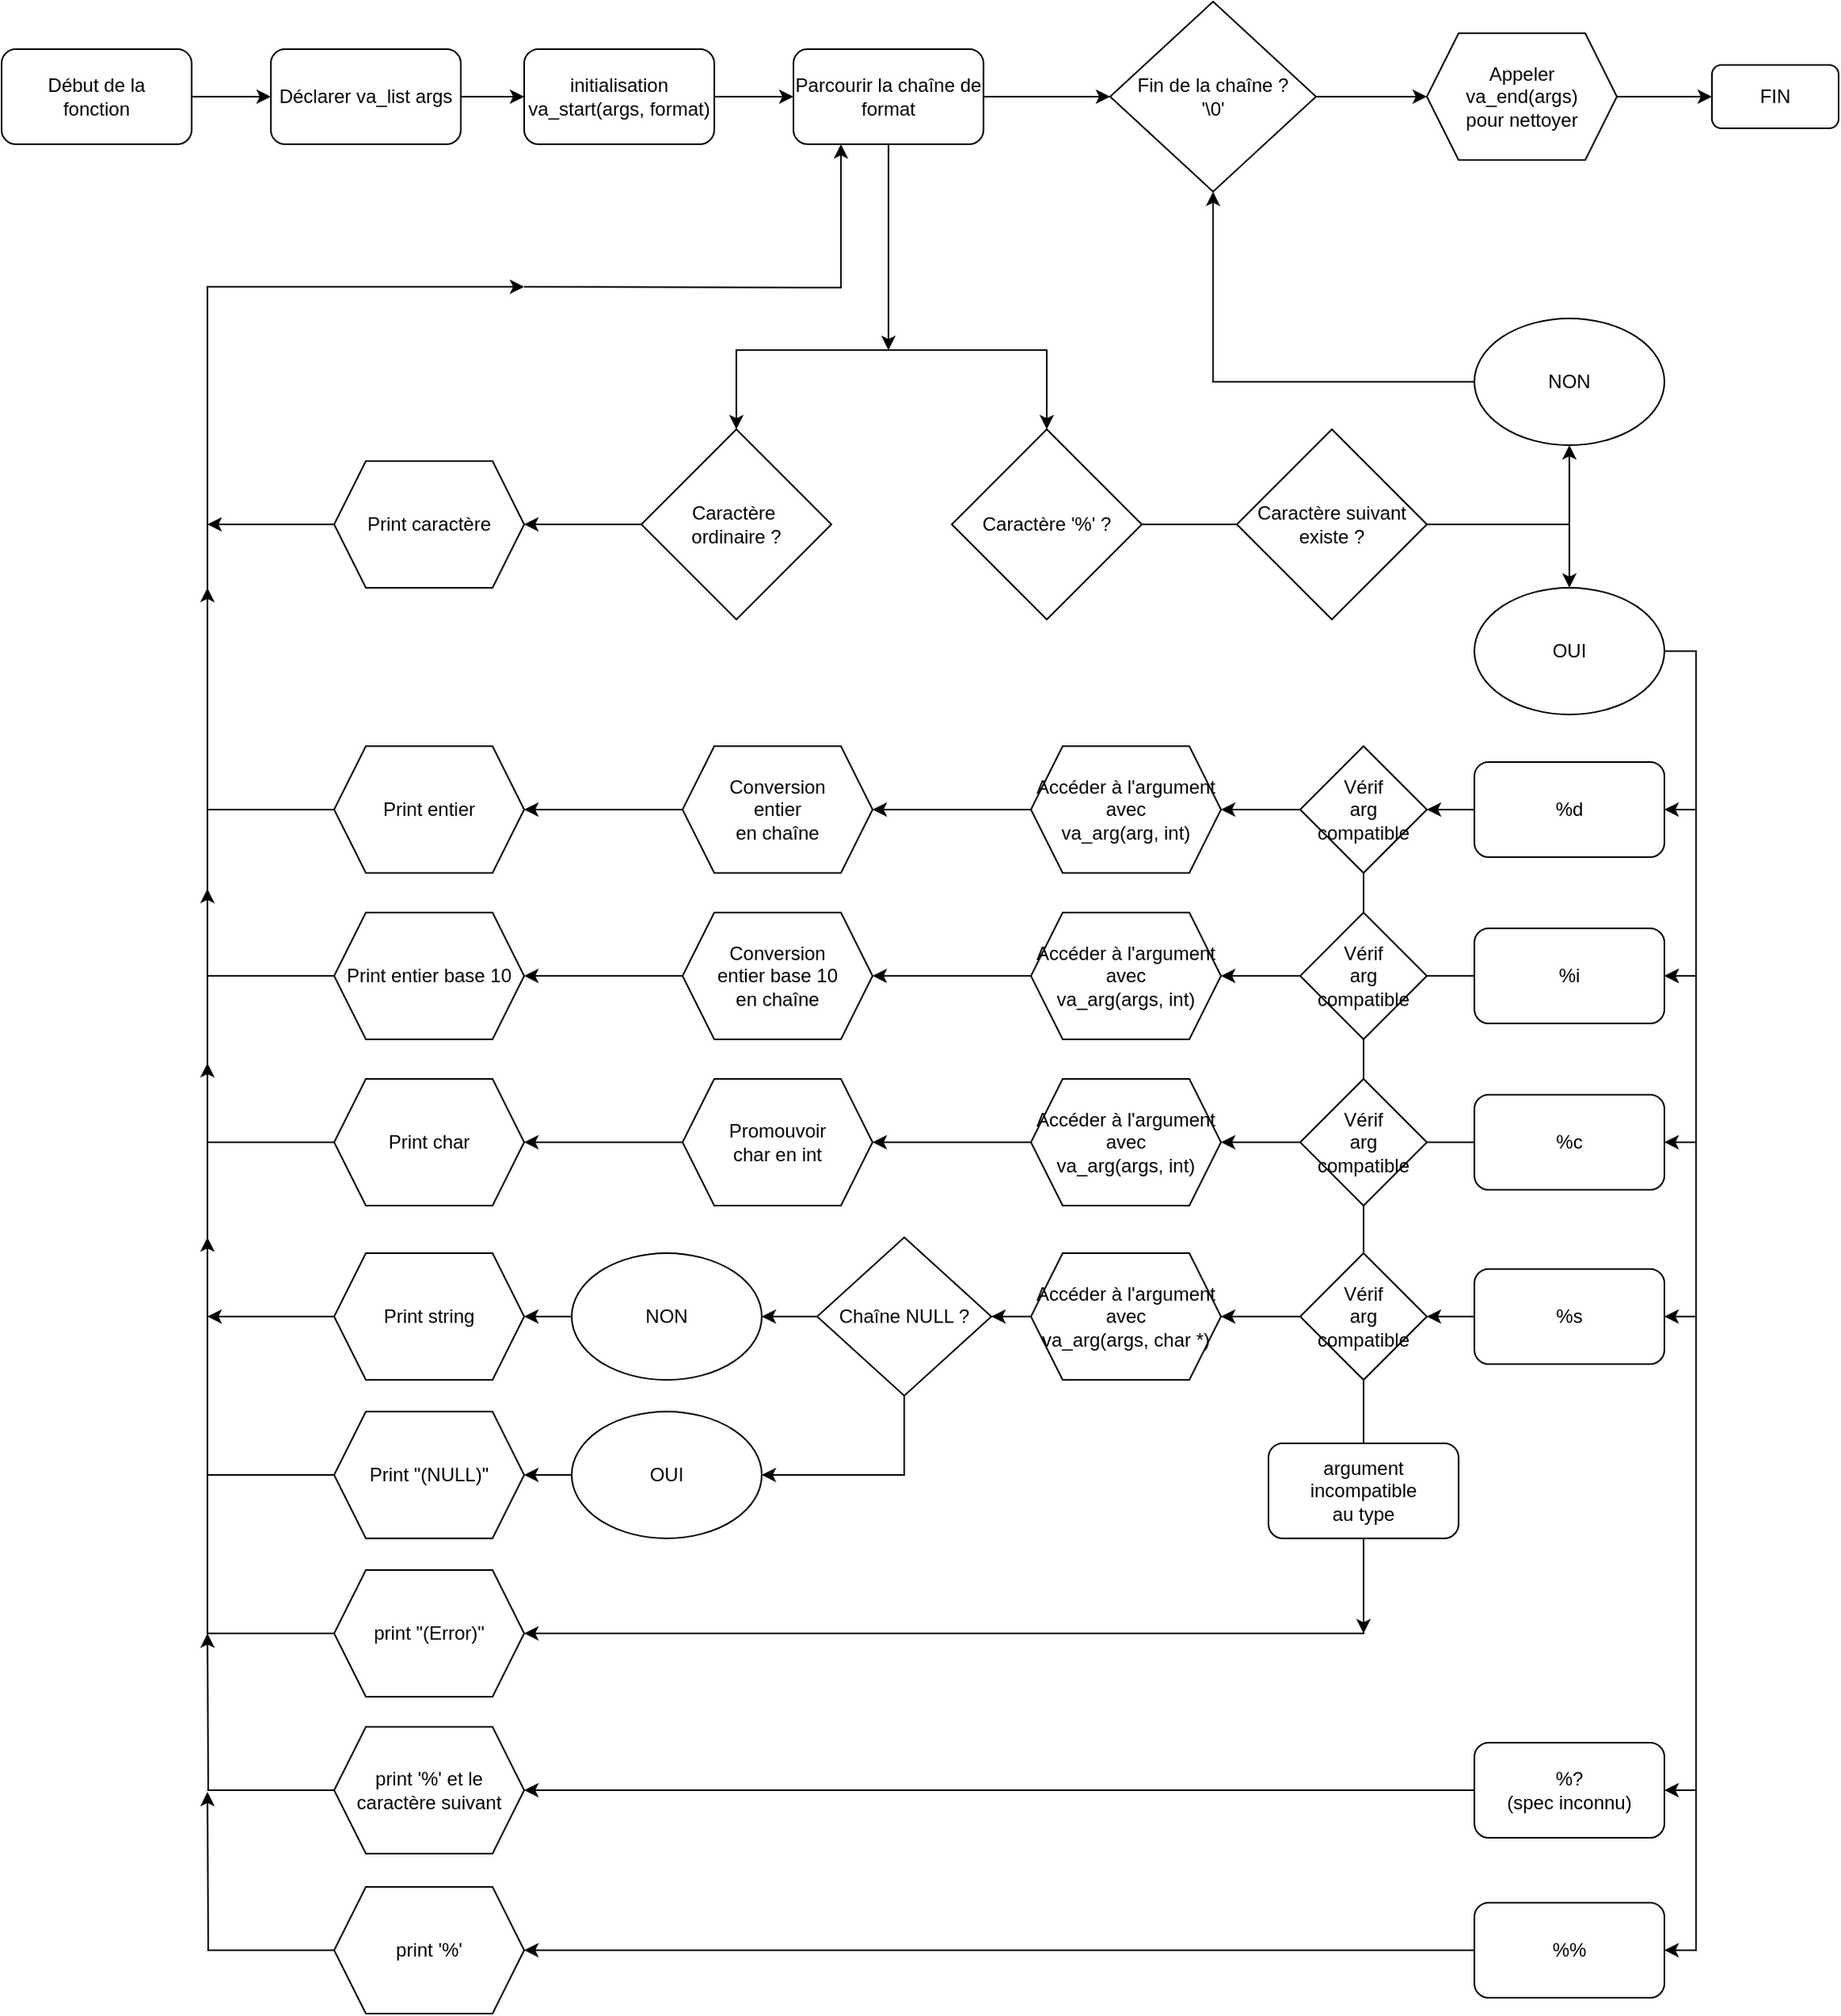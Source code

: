 <mxfile version="24.7.17">
  <diagram name="Page-1" id="7UWGl-7bPe17A0hntDEX">
    <mxGraphModel dx="2122" dy="818" grid="1" gridSize="10" guides="1" tooltips="1" connect="1" arrows="1" fold="1" page="1" pageScale="1" pageWidth="827" pageHeight="1169" math="0" shadow="0">
      <root>
        <mxCell id="0" />
        <mxCell id="1" parent="0" />
        <mxCell id="fKlH0sMBrAGrj7XQ3FqQ-2" style="edgeStyle=orthogonalEdgeStyle;rounded=0;orthogonalLoop=1;jettySize=auto;html=1;" parent="1" source="fKlH0sMBrAGrj7XQ3FqQ-67" target="fKlH0sMBrAGrj7XQ3FqQ-4" edge="1">
          <mxGeometry relative="1" as="geometry">
            <mxPoint x="400" y="180" as="targetPoint" />
          </mxGeometry>
        </mxCell>
        <mxCell id="fKlH0sMBrAGrj7XQ3FqQ-1" value="Début de la&lt;div&gt;fonction&lt;/div&gt;" style="rounded=1;whiteSpace=wrap;html=1;" parent="1" vertex="1">
          <mxGeometry x="-110" y="30" width="120" height="60" as="geometry" />
        </mxCell>
        <mxCell id="fKlH0sMBrAGrj7XQ3FqQ-51" style="edgeStyle=orthogonalEdgeStyle;rounded=0;orthogonalLoop=1;jettySize=auto;html=1;entryX=0;entryY=0.5;entryDx=0;entryDy=0;" parent="1" source="fKlH0sMBrAGrj7XQ3FqQ-4" target="fKlH0sMBrAGrj7XQ3FqQ-49" edge="1">
          <mxGeometry relative="1" as="geometry" />
        </mxCell>
        <mxCell id="fKlH0sMBrAGrj7XQ3FqQ-57" style="edgeStyle=orthogonalEdgeStyle;rounded=0;orthogonalLoop=1;jettySize=auto;html=1;" parent="1" source="fKlH0sMBrAGrj7XQ3FqQ-4" target="fKlH0sMBrAGrj7XQ3FqQ-56" edge="1">
          <mxGeometry relative="1" as="geometry">
            <Array as="points">
              <mxPoint x="450" y="220" />
              <mxPoint x="354" y="220" />
            </Array>
          </mxGeometry>
        </mxCell>
        <mxCell id="fKlH0sMBrAGrj7XQ3FqQ-78" style="edgeStyle=orthogonalEdgeStyle;rounded=0;orthogonalLoop=1;jettySize=auto;html=1;entryX=0.5;entryY=0;entryDx=0;entryDy=0;exitX=0.5;exitY=1;exitDx=0;exitDy=0;" parent="1" source="fKlH0sMBrAGrj7XQ3FqQ-4" target="fKlH0sMBrAGrj7XQ3FqQ-5" edge="1">
          <mxGeometry relative="1" as="geometry">
            <Array as="points">
              <mxPoint x="450" y="220" />
              <mxPoint x="550" y="220" />
            </Array>
          </mxGeometry>
        </mxCell>
        <mxCell id="fKlH0sMBrAGrj7XQ3FqQ-92" style="edgeStyle=orthogonalEdgeStyle;rounded=0;orthogonalLoop=1;jettySize=auto;html=1;" parent="1" source="fKlH0sMBrAGrj7XQ3FqQ-4" edge="1">
          <mxGeometry relative="1" as="geometry">
            <mxPoint x="450" y="220" as="targetPoint" />
          </mxGeometry>
        </mxCell>
        <mxCell id="fKlH0sMBrAGrj7XQ3FqQ-4" value="Parcourir la chaîne de format" style="rounded=1;whiteSpace=wrap;html=1;" parent="1" vertex="1">
          <mxGeometry x="390" y="30" width="120" height="60" as="geometry" />
        </mxCell>
        <mxCell id="fKlH0sMBrAGrj7XQ3FqQ-15" style="edgeStyle=orthogonalEdgeStyle;rounded=0;orthogonalLoop=1;jettySize=auto;html=1;entryX=0.5;entryY=0;entryDx=0;entryDy=0;exitX=1;exitY=0.5;exitDx=0;exitDy=0;" parent="1" source="fKlH0sMBrAGrj7XQ3FqQ-5" target="fKlH0sMBrAGrj7XQ3FqQ-14" edge="1">
          <mxGeometry relative="1" as="geometry">
            <Array as="points">
              <mxPoint x="880" y="330" />
            </Array>
          </mxGeometry>
        </mxCell>
        <mxCell id="fKlH0sMBrAGrj7XQ3FqQ-5" value="Caractère &#39;%&#39; ?" style="rhombus;whiteSpace=wrap;html=1;" parent="1" vertex="1">
          <mxGeometry x="490" y="270" width="120" height="120" as="geometry" />
        </mxCell>
        <mxCell id="fKlH0sMBrAGrj7XQ3FqQ-75" style="edgeStyle=orthogonalEdgeStyle;rounded=0;orthogonalLoop=1;jettySize=auto;html=1;entryX=1;entryY=0.5;entryDx=0;entryDy=0;exitX=1;exitY=0.5;exitDx=0;exitDy=0;" parent="1" source="fKlH0sMBrAGrj7XQ3FqQ-14" target="fKlH0sMBrAGrj7XQ3FqQ-18" edge="1">
          <mxGeometry relative="1" as="geometry">
            <Array as="points">
              <mxPoint x="960" y="410" />
              <mxPoint x="960" y="615" />
            </Array>
          </mxGeometry>
        </mxCell>
        <mxCell id="fKlH0sMBrAGrj7XQ3FqQ-76" style="edgeStyle=orthogonalEdgeStyle;rounded=0;orthogonalLoop=1;jettySize=auto;html=1;entryX=1;entryY=0.5;entryDx=0;entryDy=0;exitX=1;exitY=0.5;exitDx=0;exitDy=0;" parent="1" source="fKlH0sMBrAGrj7XQ3FqQ-14" target="fKlH0sMBrAGrj7XQ3FqQ-19" edge="1">
          <mxGeometry relative="1" as="geometry" />
        </mxCell>
        <mxCell id="fKlH0sMBrAGrj7XQ3FqQ-77" style="edgeStyle=orthogonalEdgeStyle;rounded=0;orthogonalLoop=1;jettySize=auto;html=1;entryX=1;entryY=0.5;entryDx=0;entryDy=0;exitX=1;exitY=0.5;exitDx=0;exitDy=0;" parent="1" source="fKlH0sMBrAGrj7XQ3FqQ-14" target="fKlH0sMBrAGrj7XQ3FqQ-20" edge="1">
          <mxGeometry relative="1" as="geometry" />
        </mxCell>
        <mxCell id="fKlH0sMBrAGrj7XQ3FqQ-100" style="edgeStyle=orthogonalEdgeStyle;rounded=0;orthogonalLoop=1;jettySize=auto;html=1;entryX=1;entryY=0.5;entryDx=0;entryDy=0;" parent="1" source="fKlH0sMBrAGrj7XQ3FqQ-14" target="fKlH0sMBrAGrj7XQ3FqQ-96" edge="1">
          <mxGeometry relative="1" as="geometry">
            <Array as="points">
              <mxPoint x="960" y="410" />
              <mxPoint x="960" y="1129" />
            </Array>
          </mxGeometry>
        </mxCell>
        <mxCell id="fKlH0sMBrAGrj7XQ3FqQ-112" style="edgeStyle=orthogonalEdgeStyle;rounded=0;orthogonalLoop=1;jettySize=auto;html=1;entryX=1;entryY=0.5;entryDx=0;entryDy=0;" parent="1" source="fKlH0sMBrAGrj7XQ3FqQ-14" target="fKlH0sMBrAGrj7XQ3FqQ-18" edge="1">
          <mxGeometry relative="1" as="geometry">
            <Array as="points">
              <mxPoint x="960" y="410" />
              <mxPoint x="960" y="615" />
            </Array>
          </mxGeometry>
        </mxCell>
        <mxCell id="ggIqziUd1L6ZRsZxqIfa-4" style="edgeStyle=orthogonalEdgeStyle;rounded=0;orthogonalLoop=1;jettySize=auto;html=1;entryX=1;entryY=0.5;entryDx=0;entryDy=0;" edge="1" parent="1" source="fKlH0sMBrAGrj7XQ3FqQ-14" target="ggIqziUd1L6ZRsZxqIfa-2">
          <mxGeometry relative="1" as="geometry">
            <Array as="points">
              <mxPoint x="960" y="410" />
              <mxPoint x="960" y="1230" />
            </Array>
          </mxGeometry>
        </mxCell>
        <mxCell id="fKlH0sMBrAGrj7XQ3FqQ-14" value="OUI" style="ellipse;whiteSpace=wrap;html=1;" parent="1" vertex="1">
          <mxGeometry x="820" y="370" width="120" height="80" as="geometry" />
        </mxCell>
        <mxCell id="fKlH0sMBrAGrj7XQ3FqQ-37" style="edgeStyle=orthogonalEdgeStyle;rounded=0;orthogonalLoop=1;jettySize=auto;html=1;entryX=1;entryY=0.5;entryDx=0;entryDy=0;" parent="1" source="fKlH0sMBrAGrj7XQ3FqQ-65" target="fKlH0sMBrAGrj7XQ3FqQ-36" edge="1">
          <mxGeometry relative="1" as="geometry" />
        </mxCell>
        <mxCell id="fKlH0sMBrAGrj7XQ3FqQ-40" style="edgeStyle=orthogonalEdgeStyle;rounded=0;orthogonalLoop=1;jettySize=auto;html=1;entryX=1;entryY=0.5;entryDx=0;entryDy=0;" parent="1" source="fKlH0sMBrAGrj7XQ3FqQ-64" target="fKlH0sMBrAGrj7XQ3FqQ-38" edge="1">
          <mxGeometry relative="1" as="geometry" />
        </mxCell>
        <mxCell id="fKlH0sMBrAGrj7XQ3FqQ-41" style="edgeStyle=orthogonalEdgeStyle;rounded=0;orthogonalLoop=1;jettySize=auto;html=1;entryX=1;entryY=0.5;entryDx=0;entryDy=0;" parent="1" source="fKlH0sMBrAGrj7XQ3FqQ-61" target="fKlH0sMBrAGrj7XQ3FqQ-39" edge="1">
          <mxGeometry relative="1" as="geometry" />
        </mxCell>
        <mxCell id="fKlH0sMBrAGrj7XQ3FqQ-27" style="edgeStyle=orthogonalEdgeStyle;rounded=0;orthogonalLoop=1;jettySize=auto;html=1;entryX=1;entryY=0.5;entryDx=0;entryDy=0;" parent="1" source="fKlH0sMBrAGrj7XQ3FqQ-85" target="fKlH0sMBrAGrj7XQ3FqQ-26" edge="1">
          <mxGeometry relative="1" as="geometry" />
        </mxCell>
        <mxCell id="fKlH0sMBrAGrj7XQ3FqQ-20" value="%s" style="rounded=1;whiteSpace=wrap;html=1;" parent="1" vertex="1">
          <mxGeometry x="820" y="800" width="120" height="60" as="geometry" />
        </mxCell>
        <mxCell id="fKlH0sMBrAGrj7XQ3FqQ-30" style="edgeStyle=orthogonalEdgeStyle;rounded=0;orthogonalLoop=1;jettySize=auto;html=1;" parent="1" source="fKlH0sMBrAGrj7XQ3FqQ-26" target="fKlH0sMBrAGrj7XQ3FqQ-28" edge="1">
          <mxGeometry relative="1" as="geometry">
            <Array as="points">
              <mxPoint x="460" y="930" />
            </Array>
          </mxGeometry>
        </mxCell>
        <mxCell id="fKlH0sMBrAGrj7XQ3FqQ-33" style="edgeStyle=orthogonalEdgeStyle;rounded=0;orthogonalLoop=1;jettySize=auto;html=1;" parent="1" source="fKlH0sMBrAGrj7XQ3FqQ-26" target="fKlH0sMBrAGrj7XQ3FqQ-32" edge="1">
          <mxGeometry relative="1" as="geometry" />
        </mxCell>
        <mxCell id="fKlH0sMBrAGrj7XQ3FqQ-26" value="Chaîne NULL ?" style="rhombus;whiteSpace=wrap;html=1;" parent="1" vertex="1">
          <mxGeometry x="405" y="780" width="110" height="100" as="geometry" />
        </mxCell>
        <mxCell id="fKlH0sMBrAGrj7XQ3FqQ-31" style="edgeStyle=orthogonalEdgeStyle;rounded=0;orthogonalLoop=1;jettySize=auto;html=1;" parent="1" source="fKlH0sMBrAGrj7XQ3FqQ-28" target="fKlH0sMBrAGrj7XQ3FqQ-29" edge="1">
          <mxGeometry relative="1" as="geometry" />
        </mxCell>
        <mxCell id="fKlH0sMBrAGrj7XQ3FqQ-28" value="OUI" style="ellipse;whiteSpace=wrap;html=1;" parent="1" vertex="1">
          <mxGeometry x="250" y="890" width="120" height="80" as="geometry" />
        </mxCell>
        <mxCell id="fKlH0sMBrAGrj7XQ3FqQ-88" style="edgeStyle=orthogonalEdgeStyle;rounded=0;orthogonalLoop=1;jettySize=auto;html=1;" parent="1" source="fKlH0sMBrAGrj7XQ3FqQ-29" edge="1">
          <mxGeometry relative="1" as="geometry">
            <mxPoint x="20" y="670" as="targetPoint" />
            <Array as="points">
              <mxPoint x="20" y="930" />
              <mxPoint x="20" y="770" />
            </Array>
          </mxGeometry>
        </mxCell>
        <mxCell id="fKlH0sMBrAGrj7XQ3FqQ-29" value="Print &quot;(NULL)&quot;" style="shape=hexagon;perimeter=hexagonPerimeter2;whiteSpace=wrap;html=1;fixedSize=1;" parent="1" vertex="1">
          <mxGeometry x="100" y="890" width="120" height="80" as="geometry" />
        </mxCell>
        <mxCell id="fKlH0sMBrAGrj7XQ3FqQ-35" style="edgeStyle=orthogonalEdgeStyle;rounded=0;orthogonalLoop=1;jettySize=auto;html=1;entryX=1;entryY=0.5;entryDx=0;entryDy=0;" parent="1" source="fKlH0sMBrAGrj7XQ3FqQ-32" target="fKlH0sMBrAGrj7XQ3FqQ-34" edge="1">
          <mxGeometry relative="1" as="geometry" />
        </mxCell>
        <mxCell id="fKlH0sMBrAGrj7XQ3FqQ-32" value="NON" style="ellipse;whiteSpace=wrap;html=1;" parent="1" vertex="1">
          <mxGeometry x="250" y="790" width="120" height="80" as="geometry" />
        </mxCell>
        <mxCell id="ggIqziUd1L6ZRsZxqIfa-7" style="edgeStyle=orthogonalEdgeStyle;rounded=0;orthogonalLoop=1;jettySize=auto;html=1;" edge="1" parent="1" source="fKlH0sMBrAGrj7XQ3FqQ-34">
          <mxGeometry relative="1" as="geometry">
            <mxPoint x="20" y="830" as="targetPoint" />
          </mxGeometry>
        </mxCell>
        <mxCell id="fKlH0sMBrAGrj7XQ3FqQ-34" value="Print string" style="shape=hexagon;perimeter=hexagonPerimeter2;whiteSpace=wrap;html=1;fixedSize=1;" parent="1" vertex="1">
          <mxGeometry x="100" y="790" width="120" height="80" as="geometry" />
        </mxCell>
        <mxCell id="fKlH0sMBrAGrj7XQ3FqQ-46" style="edgeStyle=orthogonalEdgeStyle;rounded=0;orthogonalLoop=1;jettySize=auto;html=1;" parent="1" source="fKlH0sMBrAGrj7XQ3FqQ-36" edge="1">
          <mxGeometry relative="1" as="geometry">
            <mxPoint x="220" y="180" as="targetPoint" />
            <Array as="points">
              <mxPoint x="20" y="510" />
            </Array>
          </mxGeometry>
        </mxCell>
        <mxCell id="fKlH0sMBrAGrj7XQ3FqQ-36" value="Print entier" style="shape=hexagon;perimeter=hexagonPerimeter2;whiteSpace=wrap;html=1;fixedSize=1;" parent="1" vertex="1">
          <mxGeometry x="100" y="470" width="120" height="80" as="geometry" />
        </mxCell>
        <mxCell id="fKlH0sMBrAGrj7XQ3FqQ-47" style="edgeStyle=orthogonalEdgeStyle;rounded=0;orthogonalLoop=1;jettySize=auto;html=1;" parent="1" source="fKlH0sMBrAGrj7XQ3FqQ-38" edge="1">
          <mxGeometry relative="1" as="geometry">
            <mxPoint x="20" y="370" as="targetPoint" />
            <Array as="points">
              <mxPoint x="20" y="615" />
              <mxPoint x="20" y="450" />
            </Array>
          </mxGeometry>
        </mxCell>
        <mxCell id="fKlH0sMBrAGrj7XQ3FqQ-38" value="Print entier base 10" style="shape=hexagon;perimeter=hexagonPerimeter2;whiteSpace=wrap;html=1;fixedSize=1;" parent="1" vertex="1">
          <mxGeometry x="100" y="575" width="120" height="80" as="geometry" />
        </mxCell>
        <mxCell id="fKlH0sMBrAGrj7XQ3FqQ-48" style="edgeStyle=orthogonalEdgeStyle;rounded=0;orthogonalLoop=1;jettySize=auto;html=1;" parent="1" source="fKlH0sMBrAGrj7XQ3FqQ-39" edge="1">
          <mxGeometry relative="1" as="geometry">
            <mxPoint x="20" y="560" as="targetPoint" />
            <Array as="points">
              <mxPoint x="20" y="720" />
              <mxPoint x="20" y="560" />
            </Array>
          </mxGeometry>
        </mxCell>
        <mxCell id="fKlH0sMBrAGrj7XQ3FqQ-39" value="Print char" style="shape=hexagon;perimeter=hexagonPerimeter2;whiteSpace=wrap;html=1;fixedSize=1;" parent="1" vertex="1">
          <mxGeometry x="100" y="680" width="120" height="80" as="geometry" />
        </mxCell>
        <mxCell id="fKlH0sMBrAGrj7XQ3FqQ-52" style="edgeStyle=orthogonalEdgeStyle;rounded=0;orthogonalLoop=1;jettySize=auto;html=1;" parent="1" source="fKlH0sMBrAGrj7XQ3FqQ-49" target="fKlH0sMBrAGrj7XQ3FqQ-50" edge="1">
          <mxGeometry relative="1" as="geometry" />
        </mxCell>
        <mxCell id="fKlH0sMBrAGrj7XQ3FqQ-49" value="Fin de la chaîne ?&lt;div&gt;&#39;\0&#39;&lt;/div&gt;" style="rhombus;whiteSpace=wrap;html=1;" parent="1" vertex="1">
          <mxGeometry x="590" width="130" height="120" as="geometry" />
        </mxCell>
        <mxCell id="fKlH0sMBrAGrj7XQ3FqQ-50" value="&lt;div&gt;Appeler&lt;/div&gt;&lt;div&gt;va_end(args)&lt;/div&gt;&lt;div&gt;pour nettoyer&lt;/div&gt;" style="shape=hexagon;perimeter=hexagonPerimeter2;whiteSpace=wrap;html=1;fixedSize=1;" parent="1" vertex="1">
          <mxGeometry x="790" y="20" width="120" height="80" as="geometry" />
        </mxCell>
        <mxCell id="fKlH0sMBrAGrj7XQ3FqQ-53" value="FIN" style="rounded=1;whiteSpace=wrap;html=1;" parent="1" vertex="1">
          <mxGeometry x="970" y="40" width="80" height="40" as="geometry" />
        </mxCell>
        <mxCell id="fKlH0sMBrAGrj7XQ3FqQ-59" style="edgeStyle=orthogonalEdgeStyle;rounded=0;orthogonalLoop=1;jettySize=auto;html=1;entryX=1;entryY=0.5;entryDx=0;entryDy=0;" parent="1" source="fKlH0sMBrAGrj7XQ3FqQ-56" target="fKlH0sMBrAGrj7XQ3FqQ-58" edge="1">
          <mxGeometry relative="1" as="geometry" />
        </mxCell>
        <mxCell id="fKlH0sMBrAGrj7XQ3FqQ-56" value="Caractère&amp;nbsp;&lt;div&gt;ordinaire ?&lt;/div&gt;" style="rhombus;whiteSpace=wrap;html=1;" parent="1" vertex="1">
          <mxGeometry x="294" y="270" width="120" height="120" as="geometry" />
        </mxCell>
        <mxCell id="fKlH0sMBrAGrj7XQ3FqQ-60" style="edgeStyle=orthogonalEdgeStyle;rounded=0;orthogonalLoop=1;jettySize=auto;html=1;" parent="1" source="fKlH0sMBrAGrj7XQ3FqQ-58" edge="1">
          <mxGeometry relative="1" as="geometry">
            <mxPoint x="20" y="330" as="targetPoint" />
          </mxGeometry>
        </mxCell>
        <mxCell id="fKlH0sMBrAGrj7XQ3FqQ-58" value="Print caractère" style="shape=hexagon;perimeter=hexagonPerimeter2;whiteSpace=wrap;html=1;fixedSize=1;" parent="1" vertex="1">
          <mxGeometry x="100" y="290" width="120" height="80" as="geometry" />
        </mxCell>
        <mxCell id="fKlH0sMBrAGrj7XQ3FqQ-68" value="" style="edgeStyle=orthogonalEdgeStyle;rounded=0;orthogonalLoop=1;jettySize=auto;html=1;entryX=0;entryY=0.5;entryDx=0;entryDy=0;" parent="1" source="fKlH0sMBrAGrj7XQ3FqQ-66" target="fKlH0sMBrAGrj7XQ3FqQ-67" edge="1">
          <mxGeometry relative="1" as="geometry">
            <mxPoint x="180" y="60" as="targetPoint" />
            <mxPoint x="40" y="60" as="sourcePoint" />
          </mxGeometry>
        </mxCell>
        <mxCell id="fKlH0sMBrAGrj7XQ3FqQ-67" value="initialisation&lt;div&gt;va_start(args, format)&lt;/div&gt;" style="rounded=1;whiteSpace=wrap;html=1;" parent="1" vertex="1">
          <mxGeometry x="220" y="30" width="120" height="60" as="geometry" />
        </mxCell>
        <mxCell id="fKlH0sMBrAGrj7XQ3FqQ-69" value="" style="edgeStyle=orthogonalEdgeStyle;rounded=0;orthogonalLoop=1;jettySize=auto;html=1;" parent="1" source="fKlH0sMBrAGrj7XQ3FqQ-1" target="fKlH0sMBrAGrj7XQ3FqQ-66" edge="1">
          <mxGeometry relative="1" as="geometry">
            <mxPoint x="180" y="60" as="targetPoint" />
            <mxPoint x="10" y="60" as="sourcePoint" />
          </mxGeometry>
        </mxCell>
        <mxCell id="fKlH0sMBrAGrj7XQ3FqQ-66" value="Déclarer va_list args" style="rounded=1;whiteSpace=wrap;html=1;" parent="1" vertex="1">
          <mxGeometry x="60" y="30" width="120" height="60" as="geometry" />
        </mxCell>
        <mxCell id="fKlH0sMBrAGrj7XQ3FqQ-72" value="" style="edgeStyle=orthogonalEdgeStyle;rounded=0;orthogonalLoop=1;jettySize=auto;html=1;entryX=1;entryY=0.5;entryDx=0;entryDy=0;exitX=1;exitY=0.5;exitDx=0;exitDy=0;" parent="1" source="fKlH0sMBrAGrj7XQ3FqQ-14" target="fKlH0sMBrAGrj7XQ3FqQ-16" edge="1">
          <mxGeometry relative="1" as="geometry">
            <mxPoint x="850" y="450" as="sourcePoint" />
            <mxPoint x="660" y="840" as="targetPoint" />
            <Array as="points" />
          </mxGeometry>
        </mxCell>
        <mxCell id="fKlH0sMBrAGrj7XQ3FqQ-16" value="%d" style="rounded=1;whiteSpace=wrap;html=1;" parent="1" vertex="1">
          <mxGeometry x="820" y="480" width="120" height="60" as="geometry" />
        </mxCell>
        <mxCell id="fKlH0sMBrAGrj7XQ3FqQ-18" value="%i" style="rounded=1;whiteSpace=wrap;html=1;" parent="1" vertex="1">
          <mxGeometry x="820" y="585" width="120" height="60" as="geometry" />
        </mxCell>
        <mxCell id="fKlH0sMBrAGrj7XQ3FqQ-19" value="%c" style="rounded=1;whiteSpace=wrap;html=1;" parent="1" vertex="1">
          <mxGeometry x="820" y="690" width="120" height="60" as="geometry" />
        </mxCell>
        <mxCell id="fKlH0sMBrAGrj7XQ3FqQ-79" value="" style="edgeStyle=orthogonalEdgeStyle;rounded=0;orthogonalLoop=1;jettySize=auto;html=1;entryX=1;entryY=0.5;entryDx=0;entryDy=0;" parent="1" source="fKlH0sMBrAGrj7XQ3FqQ-80" target="fKlH0sMBrAGrj7XQ3FqQ-65" edge="1">
          <mxGeometry relative="1" as="geometry">
            <mxPoint x="680" y="510" as="sourcePoint" />
            <mxPoint x="220" y="510" as="targetPoint" />
          </mxGeometry>
        </mxCell>
        <mxCell id="fKlH0sMBrAGrj7XQ3FqQ-65" value="Conversion&lt;div&gt;entier&lt;br&gt;&lt;div&gt;en chaîne&lt;/div&gt;&lt;/div&gt;" style="shape=hexagon;perimeter=hexagonPerimeter2;whiteSpace=wrap;html=1;fixedSize=1;" parent="1" vertex="1">
          <mxGeometry x="320" y="470" width="120" height="80" as="geometry" />
        </mxCell>
        <mxCell id="fKlH0sMBrAGrj7XQ3FqQ-81" value="" style="edgeStyle=orthogonalEdgeStyle;rounded=0;orthogonalLoop=1;jettySize=auto;html=1;entryX=1;entryY=0.5;entryDx=0;entryDy=0;" parent="1" source="fKlH0sMBrAGrj7XQ3FqQ-113" target="fKlH0sMBrAGrj7XQ3FqQ-80" edge="1">
          <mxGeometry relative="1" as="geometry">
            <mxPoint x="680" y="510" as="sourcePoint" />
            <mxPoint x="420" y="510" as="targetPoint" />
          </mxGeometry>
        </mxCell>
        <mxCell id="fKlH0sMBrAGrj7XQ3FqQ-80" value="Accéder à l&#39;argument&lt;div&gt;avec&lt;/div&gt;&lt;div&gt;va_arg(arg, int)&lt;/div&gt;" style="shape=hexagon;perimeter=hexagonPerimeter2;whiteSpace=wrap;html=1;fixedSize=1;" parent="1" vertex="1">
          <mxGeometry x="540" y="470" width="120" height="80" as="geometry" />
        </mxCell>
        <mxCell id="fKlH0sMBrAGrj7XQ3FqQ-83" value="" style="edgeStyle=orthogonalEdgeStyle;rounded=0;orthogonalLoop=1;jettySize=auto;html=1;entryX=1;entryY=0.5;entryDx=0;entryDy=0;" parent="1" source="fKlH0sMBrAGrj7XQ3FqQ-18" target="fKlH0sMBrAGrj7XQ3FqQ-82" edge="1">
          <mxGeometry relative="1" as="geometry">
            <mxPoint x="680" y="615" as="sourcePoint" />
            <mxPoint x="500" y="615" as="targetPoint" />
          </mxGeometry>
        </mxCell>
        <mxCell id="ggIqziUd1L6ZRsZxqIfa-1" style="edgeStyle=orthogonalEdgeStyle;rounded=0;orthogonalLoop=1;jettySize=auto;html=1;entryX=1;entryY=0.5;entryDx=0;entryDy=0;" edge="1" parent="1" source="fKlH0sMBrAGrj7XQ3FqQ-82" target="fKlH0sMBrAGrj7XQ3FqQ-64">
          <mxGeometry relative="1" as="geometry" />
        </mxCell>
        <mxCell id="fKlH0sMBrAGrj7XQ3FqQ-82" value="Accéder à l&#39;argument&lt;div&gt;avec&lt;/div&gt;&lt;div&gt;va_arg(args, int)&lt;/div&gt;" style="shape=hexagon;perimeter=hexagonPerimeter2;whiteSpace=wrap;html=1;fixedSize=1;" parent="1" vertex="1">
          <mxGeometry x="540" y="575" width="120" height="80" as="geometry" />
        </mxCell>
        <mxCell id="fKlH0sMBrAGrj7XQ3FqQ-89" style="edgeStyle=orthogonalEdgeStyle;rounded=0;orthogonalLoop=1;jettySize=auto;html=1;entryX=1;entryY=0.5;entryDx=0;entryDy=0;" parent="1" source="fKlH0sMBrAGrj7XQ3FqQ-84" target="fKlH0sMBrAGrj7XQ3FqQ-61" edge="1">
          <mxGeometry relative="1" as="geometry" />
        </mxCell>
        <mxCell id="fKlH0sMBrAGrj7XQ3FqQ-84" value="Accéder à l&#39;argument&lt;div&gt;avec&lt;/div&gt;&lt;div&gt;va_arg(args, int)&lt;/div&gt;" style="shape=hexagon;perimeter=hexagonPerimeter2;whiteSpace=wrap;html=1;fixedSize=1;" parent="1" vertex="1">
          <mxGeometry x="540" y="680" width="120" height="80" as="geometry" />
        </mxCell>
        <mxCell id="fKlH0sMBrAGrj7XQ3FqQ-86" value="" style="edgeStyle=orthogonalEdgeStyle;rounded=0;orthogonalLoop=1;jettySize=auto;html=1;entryX=1;entryY=0.5;entryDx=0;entryDy=0;" parent="1" source="fKlH0sMBrAGrj7XQ3FqQ-19" target="fKlH0sMBrAGrj7XQ3FqQ-84" edge="1">
          <mxGeometry relative="1" as="geometry">
            <mxPoint x="680" y="720" as="sourcePoint" />
            <mxPoint x="220" y="720" as="targetPoint" />
          </mxGeometry>
        </mxCell>
        <mxCell id="fKlH0sMBrAGrj7XQ3FqQ-61" value="Promouvoir&lt;div&gt;char en int&lt;/div&gt;" style="shape=hexagon;perimeter=hexagonPerimeter2;whiteSpace=wrap;html=1;fixedSize=1;" parent="1" vertex="1">
          <mxGeometry x="320" y="680" width="120" height="80" as="geometry" />
        </mxCell>
        <mxCell id="fKlH0sMBrAGrj7XQ3FqQ-64" value="Conversion&lt;div&gt;entier base 10&lt;br&gt;&lt;div&gt;en chaîne&lt;/div&gt;&lt;/div&gt;" style="shape=hexagon;perimeter=hexagonPerimeter2;whiteSpace=wrap;html=1;fixedSize=1;" parent="1" vertex="1">
          <mxGeometry x="320" y="575" width="120" height="80" as="geometry" />
        </mxCell>
        <mxCell id="fKlH0sMBrAGrj7XQ3FqQ-91" value="" style="edgeStyle=orthogonalEdgeStyle;rounded=0;orthogonalLoop=1;jettySize=auto;html=1;entryX=0;entryY=0.5;entryDx=0;entryDy=0;" parent="1" source="fKlH0sMBrAGrj7XQ3FqQ-50" edge="1">
          <mxGeometry relative="1" as="geometry">
            <mxPoint x="850" y="100" as="sourcePoint" />
            <mxPoint x="970.0" y="60.0" as="targetPoint" />
          </mxGeometry>
        </mxCell>
        <mxCell id="fKlH0sMBrAGrj7XQ3FqQ-93" value="" style="edgeStyle=orthogonalEdgeStyle;rounded=0;orthogonalLoop=1;jettySize=auto;html=1;entryX=1;entryY=0.5;entryDx=0;entryDy=0;" parent="1" source="fKlH0sMBrAGrj7XQ3FqQ-117" target="fKlH0sMBrAGrj7XQ3FqQ-85" edge="1">
          <mxGeometry relative="1" as="geometry">
            <mxPoint x="680" y="830" as="sourcePoint" />
            <mxPoint x="515" y="840" as="targetPoint" />
          </mxGeometry>
        </mxCell>
        <mxCell id="fKlH0sMBrAGrj7XQ3FqQ-85" value="Accéder à l&#39;argument&lt;div&gt;avec&lt;/div&gt;&lt;div&gt;va_arg(args, char *)&lt;/div&gt;" style="shape=hexagon;perimeter=hexagonPerimeter2;whiteSpace=wrap;html=1;fixedSize=1;" parent="1" vertex="1">
          <mxGeometry x="540" y="790" width="120" height="80" as="geometry" />
        </mxCell>
        <mxCell id="fKlH0sMBrAGrj7XQ3FqQ-99" style="edgeStyle=orthogonalEdgeStyle;rounded=0;orthogonalLoop=1;jettySize=auto;html=1;" parent="1" source="fKlH0sMBrAGrj7XQ3FqQ-96" target="fKlH0sMBrAGrj7XQ3FqQ-130" edge="1">
          <mxGeometry relative="1" as="geometry">
            <mxPoint x="220" y="1110" as="targetPoint" />
          </mxGeometry>
        </mxCell>
        <mxCell id="fKlH0sMBrAGrj7XQ3FqQ-96" value="%?&lt;div&gt;(spec inconnu)&lt;/div&gt;" style="rounded=1;whiteSpace=wrap;html=1;" parent="1" vertex="1">
          <mxGeometry x="820" y="1099" width="120" height="60" as="geometry" />
        </mxCell>
        <mxCell id="fKlH0sMBrAGrj7XQ3FqQ-102" style="edgeStyle=orthogonalEdgeStyle;rounded=0;orthogonalLoop=1;jettySize=auto;html=1;" parent="1" source="fKlH0sMBrAGrj7XQ3FqQ-98" edge="1">
          <mxGeometry relative="1" as="geometry">
            <mxPoint x="20" y="780" as="targetPoint" />
            <Array as="points">
              <mxPoint x="20" y="1030" />
              <mxPoint x="20" y="880" />
            </Array>
          </mxGeometry>
        </mxCell>
        <mxCell id="fKlH0sMBrAGrj7XQ3FqQ-98" value="print &quot;(Error)&quot;" style="shape=hexagon;perimeter=hexagonPerimeter2;whiteSpace=wrap;html=1;fixedSize=1;" parent="1" vertex="1">
          <mxGeometry x="100" y="990" width="120" height="80" as="geometry" />
        </mxCell>
        <mxCell id="fKlH0sMBrAGrj7XQ3FqQ-109" style="edgeStyle=orthogonalEdgeStyle;rounded=0;orthogonalLoop=1;jettySize=auto;html=1;entryX=0.25;entryY=1;entryDx=0;entryDy=0;exitX=1;exitY=0.5;exitDx=0;exitDy=0;" parent="1" target="fKlH0sMBrAGrj7XQ3FqQ-4" edge="1">
          <mxGeometry relative="1" as="geometry">
            <mxPoint x="220" y="180" as="sourcePoint" />
          </mxGeometry>
        </mxCell>
        <mxCell id="fKlH0sMBrAGrj7XQ3FqQ-114" value="" style="edgeStyle=orthogonalEdgeStyle;rounded=0;orthogonalLoop=1;jettySize=auto;html=1;entryX=1;entryY=0.5;entryDx=0;entryDy=0;" parent="1" source="fKlH0sMBrAGrj7XQ3FqQ-16" target="fKlH0sMBrAGrj7XQ3FqQ-113" edge="1">
          <mxGeometry relative="1" as="geometry">
            <mxPoint x="820" y="510" as="sourcePoint" />
            <mxPoint x="660" y="510" as="targetPoint" />
          </mxGeometry>
        </mxCell>
        <mxCell id="fKlH0sMBrAGrj7XQ3FqQ-121" style="edgeStyle=orthogonalEdgeStyle;rounded=0;orthogonalLoop=1;jettySize=auto;html=1;" parent="1" source="fKlH0sMBrAGrj7XQ3FqQ-113" edge="1">
          <mxGeometry relative="1" as="geometry">
            <mxPoint x="750" y="1030" as="targetPoint" />
          </mxGeometry>
        </mxCell>
        <mxCell id="fKlH0sMBrAGrj7XQ3FqQ-113" value="Vérif&lt;div&gt;arg&lt;/div&gt;&lt;div&gt;compatible&lt;/div&gt;" style="rhombus;whiteSpace=wrap;html=1;" parent="1" vertex="1">
          <mxGeometry x="710" y="470" width="80" height="80" as="geometry" />
        </mxCell>
        <mxCell id="fKlH0sMBrAGrj7XQ3FqQ-115" value="Vérif&lt;div&gt;arg&lt;/div&gt;&lt;div&gt;compatible&lt;/div&gt;" style="rhombus;whiteSpace=wrap;html=1;" parent="1" vertex="1">
          <mxGeometry x="710" y="575" width="80" height="80" as="geometry" />
        </mxCell>
        <mxCell id="fKlH0sMBrAGrj7XQ3FqQ-116" value="Vérif&lt;div&gt;arg&lt;/div&gt;&lt;div&gt;compatible&lt;/div&gt;" style="rhombus;whiteSpace=wrap;html=1;" parent="1" vertex="1">
          <mxGeometry x="710" y="680" width="80" height="80" as="geometry" />
        </mxCell>
        <mxCell id="fKlH0sMBrAGrj7XQ3FqQ-118" value="" style="edgeStyle=orthogonalEdgeStyle;rounded=0;orthogonalLoop=1;jettySize=auto;html=1;entryX=1;entryY=0.5;entryDx=0;entryDy=0;" parent="1" source="fKlH0sMBrAGrj7XQ3FqQ-20" target="fKlH0sMBrAGrj7XQ3FqQ-117" edge="1">
          <mxGeometry relative="1" as="geometry">
            <mxPoint x="820" y="830" as="sourcePoint" />
            <mxPoint x="660" y="830" as="targetPoint" />
          </mxGeometry>
        </mxCell>
        <mxCell id="fKlH0sMBrAGrj7XQ3FqQ-117" value="Vérif&lt;div&gt;arg&lt;/div&gt;&lt;div&gt;compatible&lt;/div&gt;" style="rhombus;whiteSpace=wrap;html=1;" parent="1" vertex="1">
          <mxGeometry x="710" y="790" width="80" height="80" as="geometry" />
        </mxCell>
        <mxCell id="fKlH0sMBrAGrj7XQ3FqQ-129" style="edgeStyle=orthogonalEdgeStyle;rounded=0;orthogonalLoop=1;jettySize=auto;html=1;entryX=1;entryY=0.5;entryDx=0;entryDy=0;" parent="1" source="fKlH0sMBrAGrj7XQ3FqQ-122" target="fKlH0sMBrAGrj7XQ3FqQ-98" edge="1">
          <mxGeometry relative="1" as="geometry">
            <mxPoint x="700" y="1050" as="targetPoint" />
            <Array as="points">
              <mxPoint x="750" y="1030" />
            </Array>
          </mxGeometry>
        </mxCell>
        <mxCell id="fKlH0sMBrAGrj7XQ3FqQ-122" value="argument incompatible&lt;div&gt;au type&lt;/div&gt;" style="rounded=1;whiteSpace=wrap;html=1;" parent="1" vertex="1">
          <mxGeometry x="690" y="910" width="120" height="60" as="geometry" />
        </mxCell>
        <mxCell id="fKlH0sMBrAGrj7XQ3FqQ-127" style="edgeStyle=orthogonalEdgeStyle;rounded=0;orthogonalLoop=1;jettySize=auto;html=1;entryX=0.5;entryY=1;entryDx=0;entryDy=0;" parent="1" source="fKlH0sMBrAGrj7XQ3FqQ-125" target="fKlH0sMBrAGrj7XQ3FqQ-126" edge="1">
          <mxGeometry relative="1" as="geometry" />
        </mxCell>
        <mxCell id="fKlH0sMBrAGrj7XQ3FqQ-125" value="Caractère suivant&lt;div&gt;existe ?&lt;/div&gt;" style="rhombus;whiteSpace=wrap;html=1;" parent="1" vertex="1">
          <mxGeometry x="670" y="270" width="120" height="120" as="geometry" />
        </mxCell>
        <mxCell id="fKlH0sMBrAGrj7XQ3FqQ-128" style="edgeStyle=orthogonalEdgeStyle;rounded=0;orthogonalLoop=1;jettySize=auto;html=1;entryX=0.5;entryY=1;entryDx=0;entryDy=0;" parent="1" source="fKlH0sMBrAGrj7XQ3FqQ-126" target="fKlH0sMBrAGrj7XQ3FqQ-49" edge="1">
          <mxGeometry relative="1" as="geometry" />
        </mxCell>
        <mxCell id="fKlH0sMBrAGrj7XQ3FqQ-126" value="NON" style="ellipse;whiteSpace=wrap;html=1;" parent="1" vertex="1">
          <mxGeometry x="820" y="200" width="120" height="80" as="geometry" />
        </mxCell>
        <mxCell id="fKlH0sMBrAGrj7XQ3FqQ-131" style="edgeStyle=orthogonalEdgeStyle;rounded=0;orthogonalLoop=1;jettySize=auto;html=1;" parent="1" source="fKlH0sMBrAGrj7XQ3FqQ-130" edge="1">
          <mxGeometry relative="1" as="geometry">
            <mxPoint x="20" y="1030" as="targetPoint" />
          </mxGeometry>
        </mxCell>
        <mxCell id="fKlH0sMBrAGrj7XQ3FqQ-130" value="print &#39;%&#39; et le caractère suivant" style="shape=hexagon;perimeter=hexagonPerimeter2;whiteSpace=wrap;html=1;fixedSize=1;" parent="1" vertex="1">
          <mxGeometry x="100" y="1089" width="120" height="80" as="geometry" />
        </mxCell>
        <mxCell id="ggIqziUd1L6ZRsZxqIfa-5" style="edgeStyle=orthogonalEdgeStyle;rounded=0;orthogonalLoop=1;jettySize=auto;html=1;entryX=1;entryY=0.5;entryDx=0;entryDy=0;" edge="1" parent="1" source="ggIqziUd1L6ZRsZxqIfa-2" target="ggIqziUd1L6ZRsZxqIfa-3">
          <mxGeometry relative="1" as="geometry" />
        </mxCell>
        <mxCell id="ggIqziUd1L6ZRsZxqIfa-2" value="%%" style="rounded=1;whiteSpace=wrap;html=1;" vertex="1" parent="1">
          <mxGeometry x="820" y="1200" width="120" height="60" as="geometry" />
        </mxCell>
        <mxCell id="ggIqziUd1L6ZRsZxqIfa-6" style="edgeStyle=orthogonalEdgeStyle;rounded=0;orthogonalLoop=1;jettySize=auto;html=1;" edge="1" parent="1" source="ggIqziUd1L6ZRsZxqIfa-3">
          <mxGeometry relative="1" as="geometry">
            <mxPoint x="20" y="1130" as="targetPoint" />
          </mxGeometry>
        </mxCell>
        <mxCell id="ggIqziUd1L6ZRsZxqIfa-3" value="print &#39;%&#39;" style="shape=hexagon;perimeter=hexagonPerimeter2;whiteSpace=wrap;html=1;fixedSize=1;" vertex="1" parent="1">
          <mxGeometry x="100" y="1190" width="120" height="80" as="geometry" />
        </mxCell>
      </root>
    </mxGraphModel>
  </diagram>
</mxfile>
